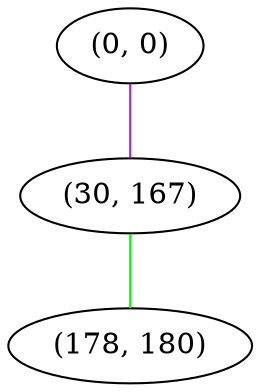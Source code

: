 graph "" {
"(0, 0)";
"(30, 167)";
"(178, 180)";
"(0, 0)" -- "(30, 167)"  [color=purple, key=0, weight=4];
"(30, 167)" -- "(178, 180)"  [color=green, key=0, weight=2];
}
